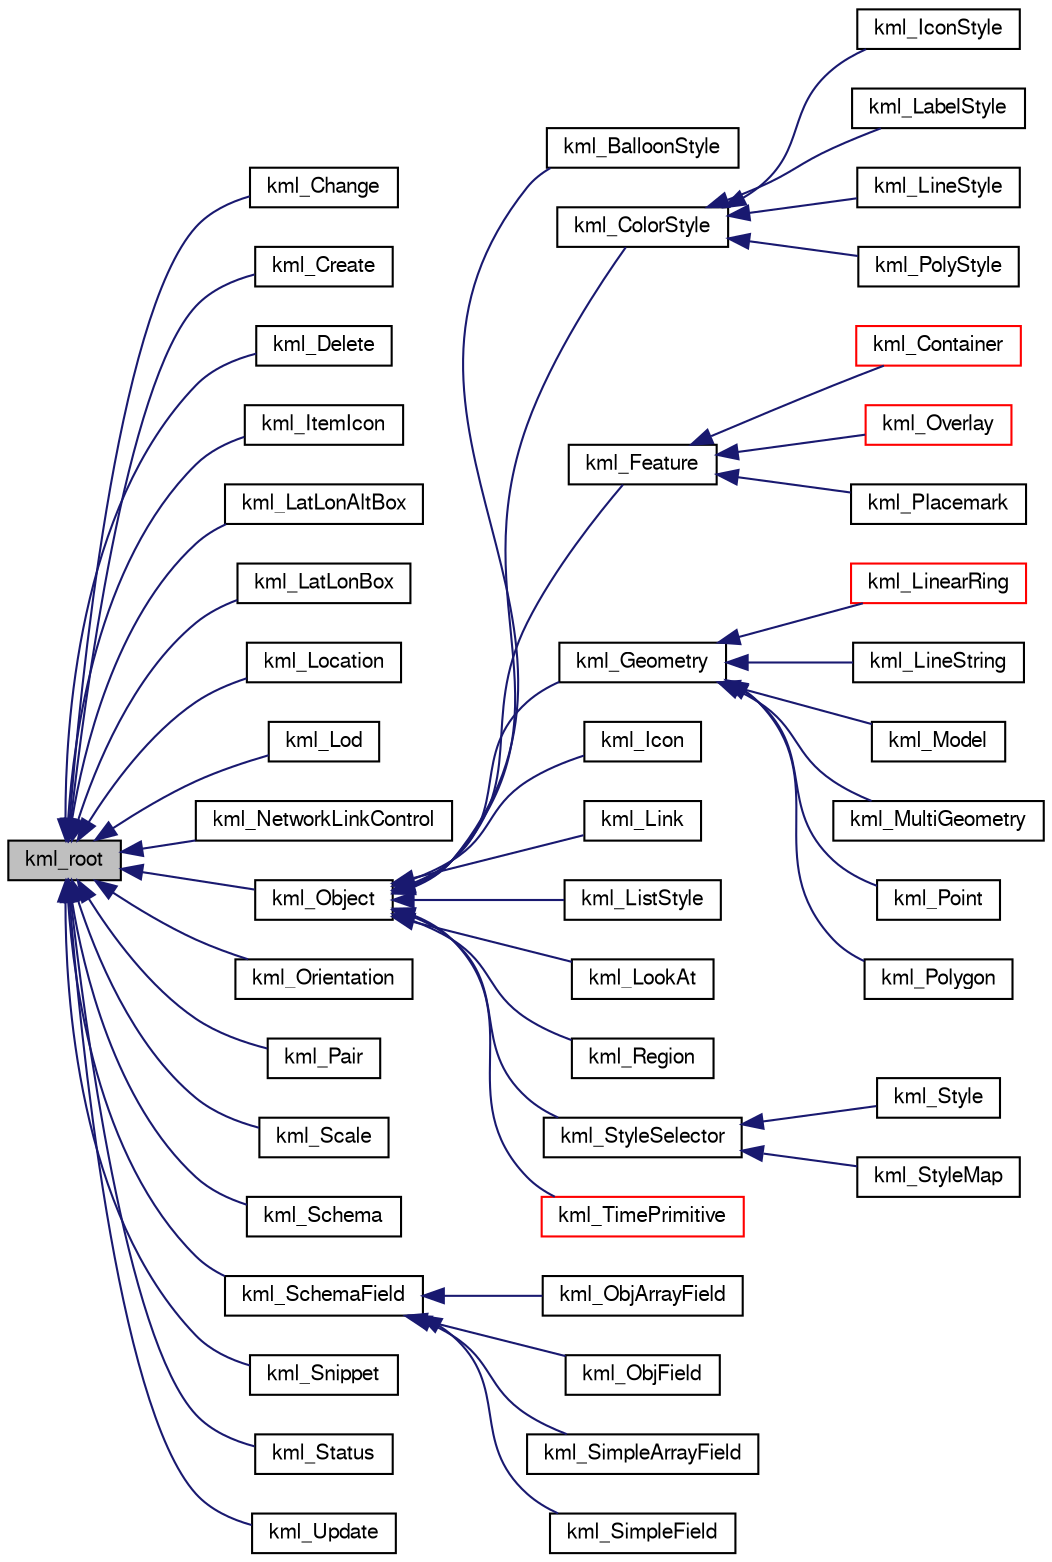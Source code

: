 digraph G
{
  bgcolor="transparent";
  edge [fontname="FreeSans",fontsize=10,labelfontname="FreeSans",labelfontsize=10];
  node [fontname="FreeSans",fontsize=10,shape=record];
  rankdir=LR;
  Node1 [label="kml_root",height=0.2,width=0.4,color="black", fillcolor="grey75", style="filled" fontcolor="black"];
  Node1 -> Node2 [dir=back,color="midnightblue",fontsize=10,style="solid",fontname="FreeSans"];
  Node2 [label="kml_Change",height=0.2,width=0.4,color="black",URL="$classkml__Change.html"];
  Node1 -> Node3 [dir=back,color="midnightblue",fontsize=10,style="solid",fontname="FreeSans"];
  Node3 [label="kml_Create",height=0.2,width=0.4,color="black",URL="$classkml__Create.html"];
  Node1 -> Node4 [dir=back,color="midnightblue",fontsize=10,style="solid",fontname="FreeSans"];
  Node4 [label="kml_Delete",height=0.2,width=0.4,color="black",URL="$classkml__Delete.html"];
  Node1 -> Node5 [dir=back,color="midnightblue",fontsize=10,style="solid",fontname="FreeSans"];
  Node5 [label="kml_ItemIcon",height=0.2,width=0.4,color="black",URL="$classkml__ItemIcon.html"];
  Node1 -> Node6 [dir=back,color="midnightblue",fontsize=10,style="solid",fontname="FreeSans"];
  Node6 [label="kml_LatLonAltBox",height=0.2,width=0.4,color="black",URL="$classkml__LatLonAltBox.html"];
  Node1 -> Node7 [dir=back,color="midnightblue",fontsize=10,style="solid",fontname="FreeSans"];
  Node7 [label="kml_LatLonBox",height=0.2,width=0.4,color="black",URL="$classkml__LatLonBox.html"];
  Node1 -> Node8 [dir=back,color="midnightblue",fontsize=10,style="solid",fontname="FreeSans"];
  Node8 [label="kml_Location",height=0.2,width=0.4,color="black",URL="$classkml__Location.html"];
  Node1 -> Node9 [dir=back,color="midnightblue",fontsize=10,style="solid",fontname="FreeSans"];
  Node9 [label="kml_Lod",height=0.2,width=0.4,color="black",URL="$classkml__Lod.html"];
  Node1 -> Node10 [dir=back,color="midnightblue",fontsize=10,style="solid",fontname="FreeSans"];
  Node10 [label="kml_NetworkLinkControl",height=0.2,width=0.4,color="black",URL="$classkml__NetworkLinkControl.html"];
  Node1 -> Node11 [dir=back,color="midnightblue",fontsize=10,style="solid",fontname="FreeSans"];
  Node11 [label="kml_Object",height=0.2,width=0.4,color="black",URL="$classkml__Object.html"];
  Node11 -> Node12 [dir=back,color="midnightblue",fontsize=10,style="solid",fontname="FreeSans"];
  Node12 [label="kml_BalloonStyle",height=0.2,width=0.4,color="black",URL="$classkml__BalloonStyle.html"];
  Node11 -> Node13 [dir=back,color="midnightblue",fontsize=10,style="solid",fontname="FreeSans"];
  Node13 [label="kml_ColorStyle",height=0.2,width=0.4,color="black",URL="$classkml__ColorStyle.html"];
  Node13 -> Node14 [dir=back,color="midnightblue",fontsize=10,style="solid",fontname="FreeSans"];
  Node14 [label="kml_IconStyle",height=0.2,width=0.4,color="black",URL="$classkml__IconStyle.html"];
  Node13 -> Node15 [dir=back,color="midnightblue",fontsize=10,style="solid",fontname="FreeSans"];
  Node15 [label="kml_LabelStyle",height=0.2,width=0.4,color="black",URL="$classkml__LabelStyle.html"];
  Node13 -> Node16 [dir=back,color="midnightblue",fontsize=10,style="solid",fontname="FreeSans"];
  Node16 [label="kml_LineStyle",height=0.2,width=0.4,color="black",URL="$classkml__LineStyle.html"];
  Node13 -> Node17 [dir=back,color="midnightblue",fontsize=10,style="solid",fontname="FreeSans"];
  Node17 [label="kml_PolyStyle",height=0.2,width=0.4,color="black",URL="$classkml__PolyStyle.html"];
  Node11 -> Node18 [dir=back,color="midnightblue",fontsize=10,style="solid",fontname="FreeSans"];
  Node18 [label="kml_Feature",height=0.2,width=0.4,color="black",URL="$classkml__Feature.html",tooltip="&lt;Feature&gt; rendering class."];
  Node18 -> Node19 [dir=back,color="midnightblue",fontsize=10,style="solid",fontname="FreeSans"];
  Node19 [label="kml_Container",height=0.2,width=0.4,color="red",URL="$classkml__Container.html"];
  Node18 -> Node20 [dir=back,color="midnightblue",fontsize=10,style="solid",fontname="FreeSans"];
  Node20 [label="kml_Overlay",height=0.2,width=0.4,color="red",URL="$classkml__Overlay.html"];
  Node18 -> Node21 [dir=back,color="midnightblue",fontsize=10,style="solid",fontname="FreeSans"];
  Node21 [label="kml_Placemark",height=0.2,width=0.4,color="black",URL="$classkml__Placemark.html"];
  Node11 -> Node22 [dir=back,color="midnightblue",fontsize=10,style="solid",fontname="FreeSans"];
  Node22 [label="kml_Geometry",height=0.2,width=0.4,color="black",URL="$classkml__Geometry.html"];
  Node22 -> Node23 [dir=back,color="midnightblue",fontsize=10,style="solid",fontname="FreeSans"];
  Node23 [label="kml_LinearRing",height=0.2,width=0.4,color="red",URL="$classkml__LinearRing.html",tooltip="&lt;LinearRing&gt;, a closed line string."];
  Node22 -> Node24 [dir=back,color="midnightblue",fontsize=10,style="solid",fontname="FreeSans"];
  Node24 [label="kml_LineString",height=0.2,width=0.4,color="black",URL="$classkml__LineString.html",tooltip="&lt;LineString&gt; class."];
  Node22 -> Node25 [dir=back,color="midnightblue",fontsize=10,style="solid",fontname="FreeSans"];
  Node25 [label="kml_Model",height=0.2,width=0.4,color="black",URL="$classkml__Model.html"];
  Node22 -> Node26 [dir=back,color="midnightblue",fontsize=10,style="solid",fontname="FreeSans"];
  Node26 [label="kml_MultiGeometry",height=0.2,width=0.4,color="black",URL="$classkml__MultiGeometry.html"];
  Node22 -> Node27 [dir=back,color="midnightblue",fontsize=10,style="solid",fontname="FreeSans"];
  Node27 [label="kml_Point",height=0.2,width=0.4,color="black",URL="$classkml__Point.html"];
  Node22 -> Node28 [dir=back,color="midnightblue",fontsize=10,style="solid",fontname="FreeSans"];
  Node28 [label="kml_Polygon",height=0.2,width=0.4,color="black",URL="$classkml__Polygon.html"];
  Node11 -> Node29 [dir=back,color="midnightblue",fontsize=10,style="solid",fontname="FreeSans"];
  Node29 [label="kml_Icon",height=0.2,width=0.4,color="black",URL="$classkml__Icon.html"];
  Node11 -> Node30 [dir=back,color="midnightblue",fontsize=10,style="solid",fontname="FreeSans"];
  Node30 [label="kml_Link",height=0.2,width=0.4,color="black",URL="$classkml__Link.html"];
  Node11 -> Node31 [dir=back,color="midnightblue",fontsize=10,style="solid",fontname="FreeSans"];
  Node31 [label="kml_ListStyle",height=0.2,width=0.4,color="black",URL="$classkml__ListStyle.html"];
  Node11 -> Node32 [dir=back,color="midnightblue",fontsize=10,style="solid",fontname="FreeSans"];
  Node32 [label="kml_LookAt",height=0.2,width=0.4,color="black",URL="$classkml__LookAt.html"];
  Node11 -> Node33 [dir=back,color="midnightblue",fontsize=10,style="solid",fontname="FreeSans"];
  Node33 [label="kml_Region",height=0.2,width=0.4,color="black",URL="$classkml__Region.html"];
  Node11 -> Node34 [dir=back,color="midnightblue",fontsize=10,style="solid",fontname="FreeSans"];
  Node34 [label="kml_StyleSelector",height=0.2,width=0.4,color="black",URL="$classkml__StyleSelector.html"];
  Node34 -> Node35 [dir=back,color="midnightblue",fontsize=10,style="solid",fontname="FreeSans"];
  Node35 [label="kml_Style",height=0.2,width=0.4,color="black",URL="$classkml__Style.html"];
  Node34 -> Node36 [dir=back,color="midnightblue",fontsize=10,style="solid",fontname="FreeSans"];
  Node36 [label="kml_StyleMap",height=0.2,width=0.4,color="black",URL="$classkml__StyleMap.html"];
  Node11 -> Node37 [dir=back,color="midnightblue",fontsize=10,style="solid",fontname="FreeSans"];
  Node37 [label="kml_TimePrimitive",height=0.2,width=0.4,color="red",URL="$classkml__TimePrimitive.html"];
  Node1 -> Node38 [dir=back,color="midnightblue",fontsize=10,style="solid",fontname="FreeSans"];
  Node38 [label="kml_Orientation",height=0.2,width=0.4,color="black",URL="$classkml__Orientation.html"];
  Node1 -> Node39 [dir=back,color="midnightblue",fontsize=10,style="solid",fontname="FreeSans"];
  Node39 [label="kml_Pair",height=0.2,width=0.4,color="black",URL="$classkml__Pair.html"];
  Node1 -> Node40 [dir=back,color="midnightblue",fontsize=10,style="solid",fontname="FreeSans"];
  Node40 [label="kml_Scale",height=0.2,width=0.4,color="black",URL="$classkml__Scale.html"];
  Node1 -> Node41 [dir=back,color="midnightblue",fontsize=10,style="solid",fontname="FreeSans"];
  Node41 [label="kml_Schema",height=0.2,width=0.4,color="black",URL="$classkml__Schema.html"];
  Node1 -> Node42 [dir=back,color="midnightblue",fontsize=10,style="solid",fontname="FreeSans"];
  Node42 [label="kml_SchemaField",height=0.2,width=0.4,color="black",URL="$classkml__SchemaField.html"];
  Node42 -> Node43 [dir=back,color="midnightblue",fontsize=10,style="solid",fontname="FreeSans"];
  Node43 [label="kml_ObjArrayField",height=0.2,width=0.4,color="black",URL="$classkml__ObjArrayField.html"];
  Node42 -> Node44 [dir=back,color="midnightblue",fontsize=10,style="solid",fontname="FreeSans"];
  Node44 [label="kml_ObjField",height=0.2,width=0.4,color="black",URL="$classkml__ObjField.html"];
  Node42 -> Node45 [dir=back,color="midnightblue",fontsize=10,style="solid",fontname="FreeSans"];
  Node45 [label="kml_SimpleArrayField",height=0.2,width=0.4,color="black",URL="$classkml__SimpleArrayField.html"];
  Node42 -> Node46 [dir=back,color="midnightblue",fontsize=10,style="solid",fontname="FreeSans"];
  Node46 [label="kml_SimpleField",height=0.2,width=0.4,color="black",URL="$classkml__SimpleField.html"];
  Node1 -> Node47 [dir=back,color="midnightblue",fontsize=10,style="solid",fontname="FreeSans"];
  Node47 [label="kml_Snippet",height=0.2,width=0.4,color="black",URL="$classkml__Snippet.html"];
  Node1 -> Node48 [dir=back,color="midnightblue",fontsize=10,style="solid",fontname="FreeSans"];
  Node48 [label="kml_Status",height=0.2,width=0.4,color="black",URL="$classkml__Status.html"];
  Node1 -> Node49 [dir=back,color="midnightblue",fontsize=10,style="solid",fontname="FreeSans"];
  Node49 [label="kml_Update",height=0.2,width=0.4,color="black",URL="$classkml__Update.html"];
}
